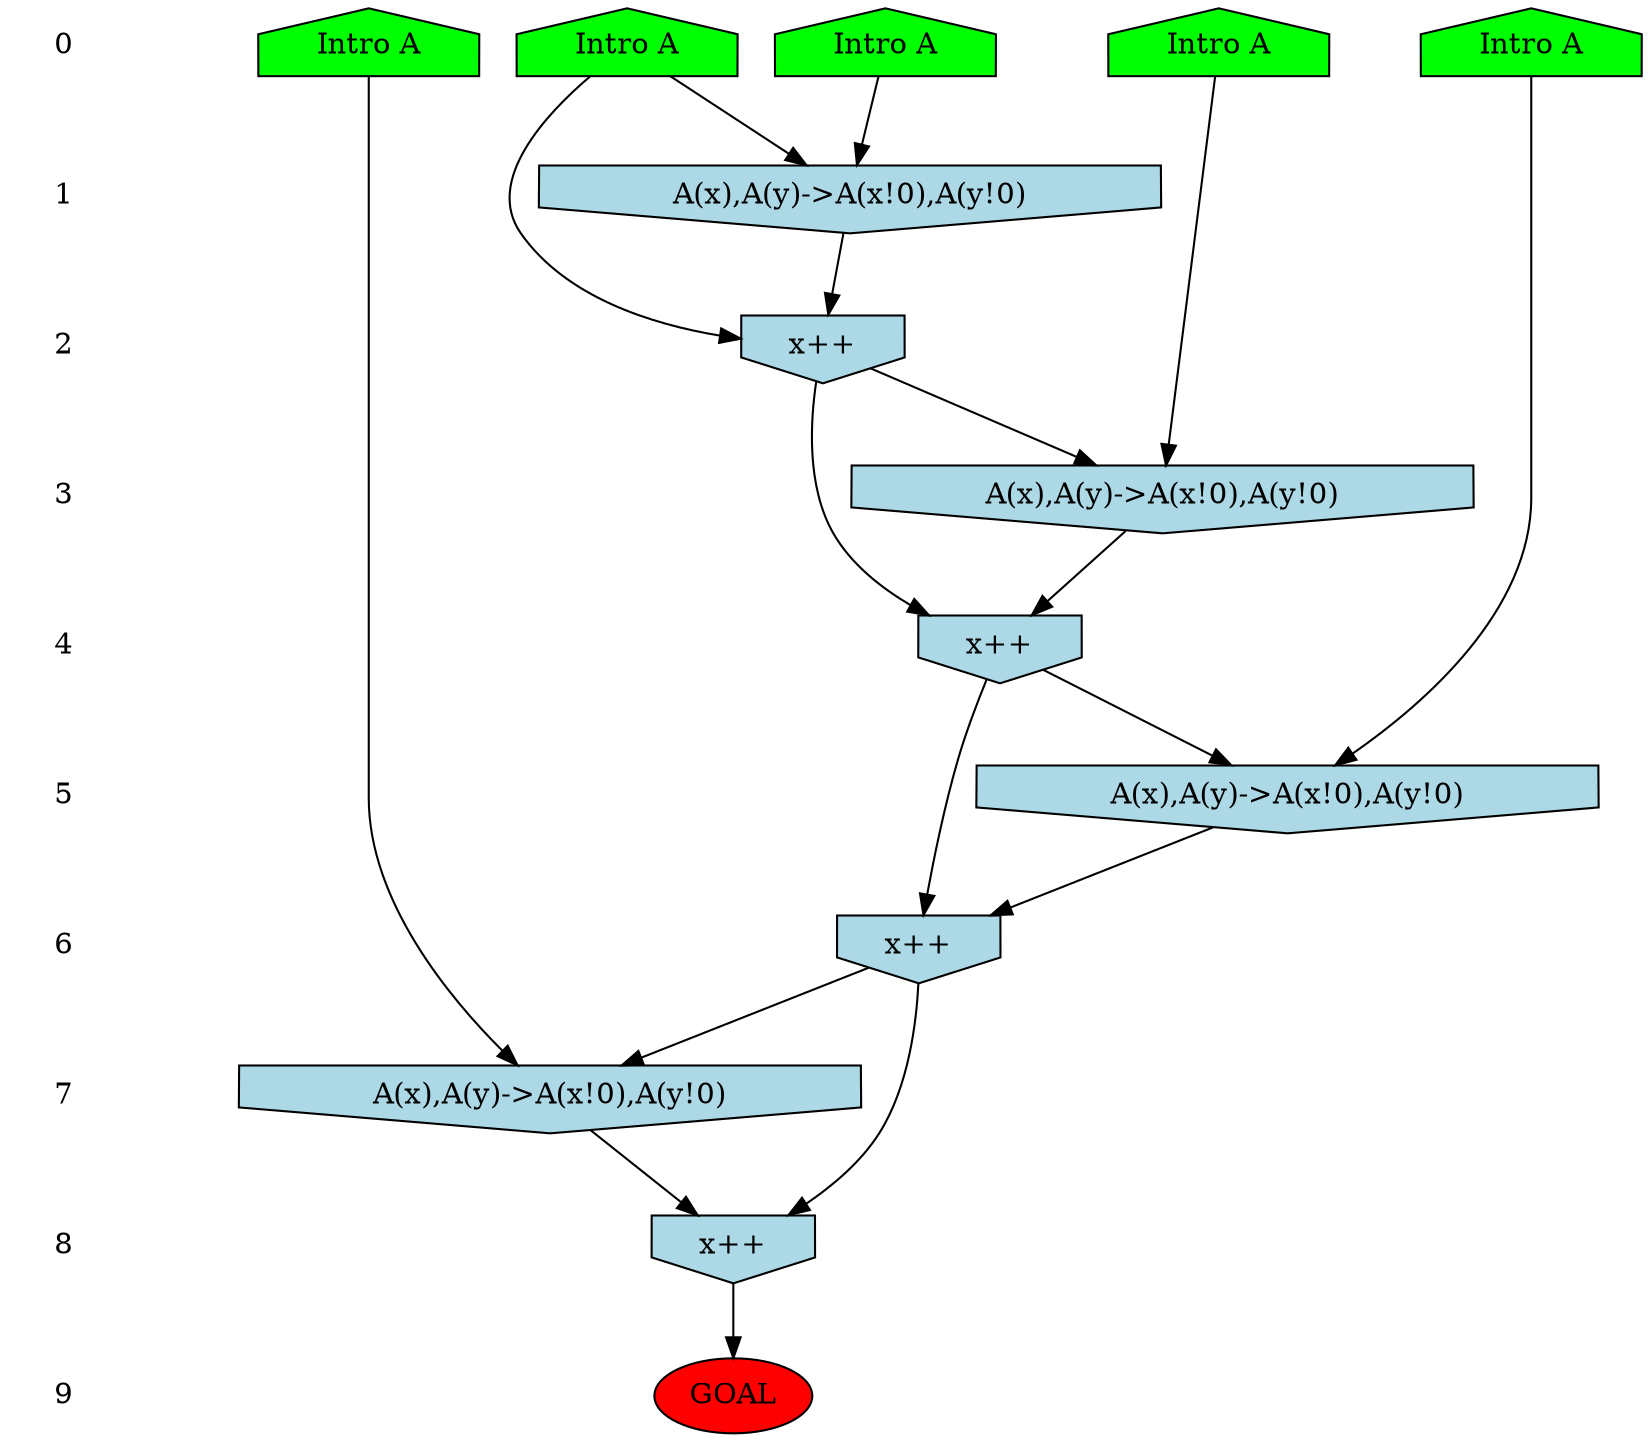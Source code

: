 /* Compression of 2 causal flows obtained in average at 1.860516E+00 t.u */
/* Compressed causal flows were: [166;900] */
digraph G{
 ranksep=.5 ; 
{ rank = same ; "0" [shape=plaintext] ; node_1 [label ="Intro A", shape=house, style=filled, fillcolor=green] ;
node_2 [label ="Intro A", shape=house, style=filled, fillcolor=green] ;
node_3 [label ="Intro A", shape=house, style=filled, fillcolor=green] ;
node_4 [label ="Intro A", shape=house, style=filled, fillcolor=green] ;
node_5 [label ="Intro A", shape=house, style=filled, fillcolor=green] ;
}
{ rank = same ; "1" [shape=plaintext] ; node_6 [label="A(x),A(y)->A(x!0),A(y!0)", shape=invhouse, style=filled, fillcolor = lightblue] ;
}
{ rank = same ; "2" [shape=plaintext] ; node_7 [label="x++", shape=invhouse, style=filled, fillcolor = lightblue] ;
}
{ rank = same ; "3" [shape=plaintext] ; node_8 [label="A(x),A(y)->A(x!0),A(y!0)", shape=invhouse, style=filled, fillcolor = lightblue] ;
}
{ rank = same ; "4" [shape=plaintext] ; node_9 [label="x++", shape=invhouse, style=filled, fillcolor = lightblue] ;
}
{ rank = same ; "5" [shape=plaintext] ; node_10 [label="A(x),A(y)->A(x!0),A(y!0)", shape=invhouse, style=filled, fillcolor = lightblue] ;
}
{ rank = same ; "6" [shape=plaintext] ; node_11 [label="x++", shape=invhouse, style=filled, fillcolor = lightblue] ;
}
{ rank = same ; "7" [shape=plaintext] ; node_12 [label="A(x),A(y)->A(x!0),A(y!0)", shape=invhouse, style=filled, fillcolor = lightblue] ;
}
{ rank = same ; "8" [shape=plaintext] ; node_13 [label="x++", shape=invhouse, style=filled, fillcolor = lightblue] ;
}
{ rank = same ; "9" [shape=plaintext] ; node_14 [label ="GOAL", style=filled, fillcolor=red] ;
}
"0" -> "1" [style="invis"]; 
"1" -> "2" [style="invis"]; 
"2" -> "3" [style="invis"]; 
"3" -> "4" [style="invis"]; 
"4" -> "5" [style="invis"]; 
"5" -> "6" [style="invis"]; 
"6" -> "7" [style="invis"]; 
"7" -> "8" [style="invis"]; 
"8" -> "9" [style="invis"]; 
node_3 -> node_6
node_5 -> node_6
node_3 -> node_7
node_6 -> node_7
node_1 -> node_8
node_7 -> node_8
node_7 -> node_9
node_8 -> node_9
node_4 -> node_10
node_9 -> node_10
node_9 -> node_11
node_10 -> node_11
node_2 -> node_12
node_11 -> node_12
node_11 -> node_13
node_12 -> node_13
node_13 -> node_14
}
/*
 Dot generation time: 0.000000
*/